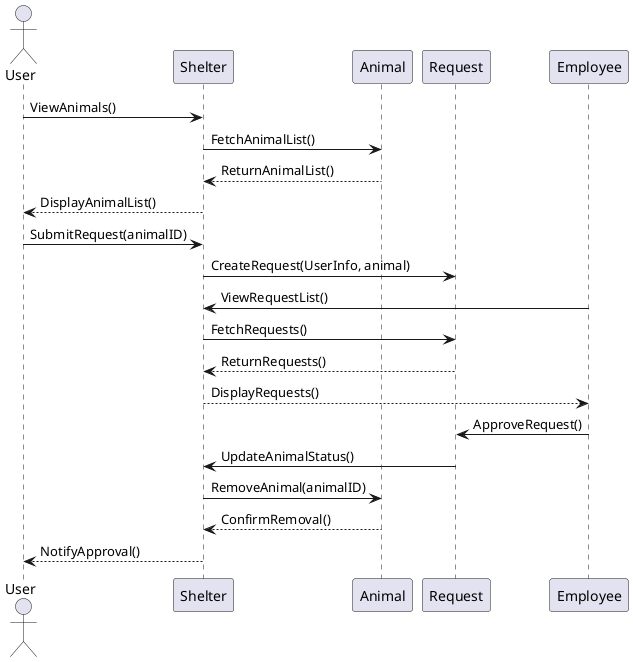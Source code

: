 @startuml
actor User
participant "Shelter" as shelter
participant "Animal" as animal
participant "Request" as request
participant "Employee" as employee

User -> shelter: ViewAnimals()
shelter -> animal: FetchAnimalList()
animal --> shelter: ReturnAnimalList()
shelter --> User: DisplayAnimalList()

User -> shelter: SubmitRequest(animalID)
shelter -> request: CreateRequest(UserInfo, animal)

employee -> shelter: ViewRequestList()
shelter -> request: FetchRequests()
request --> shelter: ReturnRequests()
shelter --> employee: DisplayRequests()

employee -> request: ApproveRequest()
request -> shelter: UpdateAnimalStatus()
shelter -> animal: RemoveAnimal(animalID)
animal --> shelter: ConfirmRemoval()

shelter --> User: NotifyApproval()
@enduml

